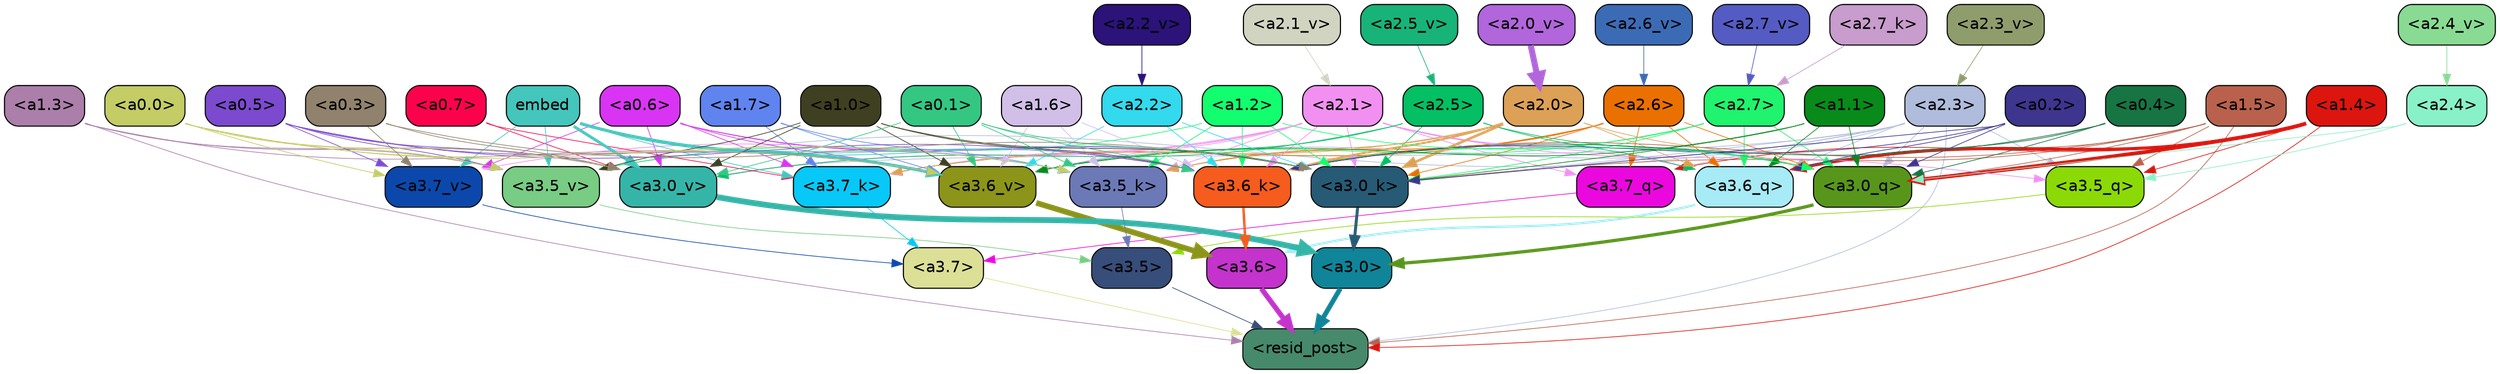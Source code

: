 strict digraph "" {
	graph [bgcolor=transparent,
		layout=dot,
		overlap=false,
		splines=true
	];
	"<a3.7>"	[color=black,
		fillcolor="#dcdf96",
		fontname=Helvetica,
		shape=box,
		style="filled, rounded"];
	"<resid_post>"	[color=black,
		fillcolor="#46896b",
		fontname=Helvetica,
		shape=box,
		style="filled, rounded"];
	"<a3.7>" -> "<resid_post>"	[color="#dcdf96",
		penwidth=0.6239100098609924];
	"<a3.6>"	[color=black,
		fillcolor="#c433cc",
		fontname=Helvetica,
		shape=box,
		style="filled, rounded"];
	"<a3.6>" -> "<resid_post>"	[color="#c433cc",
		penwidth=4.569062113761902];
	"<a3.5>"	[color=black,
		fillcolor="#374d7a",
		fontname=Helvetica,
		shape=box,
		style="filled, rounded"];
	"<a3.5>" -> "<resid_post>"	[color="#374d7a",
		penwidth=0.6];
	"<a3.0>"	[color=black,
		fillcolor="#108498",
		fontname=Helvetica,
		shape=box,
		style="filled, rounded"];
	"<a3.0>" -> "<resid_post>"	[color="#108498",
		penwidth=4.283544182777405];
	"<a2.3>"	[color=black,
		fillcolor="#afbcdb",
		fontname=Helvetica,
		shape=box,
		style="filled, rounded"];
	"<a2.3>" -> "<resid_post>"	[color="#afbcdb",
		penwidth=0.6];
	"<a3.7_q>"	[color=black,
		fillcolor="#ea08df",
		fontname=Helvetica,
		shape=box,
		style="filled, rounded"];
	"<a2.3>" -> "<a3.7_q>"	[color="#afbcdb",
		penwidth=0.6];
	"<a3.6_q>"	[color=black,
		fillcolor="#a6ebf5",
		fontname=Helvetica,
		shape=box,
		style="filled, rounded"];
	"<a2.3>" -> "<a3.6_q>"	[color="#afbcdb",
		penwidth=0.6];
	"<a3.5_q>"	[color=black,
		fillcolor="#8bda07",
		fontname=Helvetica,
		shape=box,
		style="filled, rounded"];
	"<a2.3>" -> "<a3.5_q>"	[color="#afbcdb",
		penwidth=0.6];
	"<a3.0_q>"	[color=black,
		fillcolor="#58961b",
		fontname=Helvetica,
		shape=box,
		style="filled, rounded"];
	"<a2.3>" -> "<a3.0_q>"	[color="#afbcdb",
		penwidth=0.6];
	"<a3.0_k>"	[color=black,
		fillcolor="#275a75",
		fontname=Helvetica,
		shape=box,
		style="filled, rounded"];
	"<a2.3>" -> "<a3.0_k>"	[color="#afbcdb",
		penwidth=0.6];
	"<a3.6_v>"	[color=black,
		fillcolor="#8c9419",
		fontname=Helvetica,
		shape=box,
		style="filled, rounded"];
	"<a2.3>" -> "<a3.6_v>"	[color="#afbcdb",
		penwidth=0.6];
	"<a3.5_v>"	[color=black,
		fillcolor="#78cc83",
		fontname=Helvetica,
		shape=box,
		style="filled, rounded"];
	"<a2.3>" -> "<a3.5_v>"	[color="#afbcdb",
		penwidth=0.6];
	"<a3.0_v>"	[color=black,
		fillcolor="#35b5a8",
		fontname=Helvetica,
		shape=box,
		style="filled, rounded"];
	"<a2.3>" -> "<a3.0_v>"	[color="#afbcdb",
		penwidth=0.6];
	"<a1.5>"	[color=black,
		fillcolor="#b9614c",
		fontname=Helvetica,
		shape=box,
		style="filled, rounded"];
	"<a1.5>" -> "<resid_post>"	[color="#b9614c",
		penwidth=0.6];
	"<a1.5>" -> "<a3.6_q>"	[color="#b9614c",
		penwidth=0.6];
	"<a1.5>" -> "<a3.5_q>"	[color="#b9614c",
		penwidth=0.6];
	"<a1.5>" -> "<a3.0_q>"	[color="#b9614c",
		penwidth=0.6];
	"<a3.6_k>"	[color=black,
		fillcolor="#f55c1d",
		fontname=Helvetica,
		shape=box,
		style="filled, rounded"];
	"<a1.5>" -> "<a3.6_k>"	[color="#b9614c",
		penwidth=0.6];
	"<a1.5>" -> "<a3.0_k>"	[color="#b9614c",
		penwidth=0.6];
	"<a1.4>"	[color=black,
		fillcolor="#dc150e",
		fontname=Helvetica,
		shape=box,
		style="filled, rounded"];
	"<a1.4>" -> "<resid_post>"	[color="#dc150e",
		penwidth=0.6];
	"<a1.4>" -> "<a3.7_q>"	[color="#dc150e",
		penwidth=0.6];
	"<a1.4>" -> "<a3.6_q>"	[color="#dc150e",
		penwidth=2.7536282539367676];
	"<a1.4>" -> "<a3.5_q>"	[color="#dc150e",
		penwidth=0.6];
	"<a1.4>" -> "<a3.0_q>"	[color="#dc150e",
		penwidth=3.3369133472442627];
	"<a1.3>"	[color=black,
		fillcolor="#ab7fa9",
		fontname=Helvetica,
		shape=box,
		style="filled, rounded"];
	"<a1.3>" -> "<resid_post>"	[color="#ab7fa9",
		penwidth=0.6];
	"<a1.3>" -> "<a3.6_v>"	[color="#ab7fa9",
		penwidth=0.6];
	"<a1.3>" -> "<a3.5_v>"	[color="#ab7fa9",
		penwidth=0.6];
	"<a1.3>" -> "<a3.0_v>"	[color="#ab7fa9",
		penwidth=0.6];
	"<a3.7_q>" -> "<a3.7>"	[color="#ea08df",
		penwidth=0.6];
	"<a3.6_q>" -> "<a3.6>"	[color="#a6ebf5",
		penwidth=2.0344843566417694];
	"<a3.5_q>" -> "<a3.5>"	[color="#8bda07",
		penwidth=0.6];
	"<a3.0_q>" -> "<a3.0>"	[color="#58961b",
		penwidth=2.863015294075012];
	"<a3.7_k>"	[color=black,
		fillcolor="#07c8f6",
		fontname=Helvetica,
		shape=box,
		style="filled, rounded"];
	"<a3.7_k>" -> "<a3.7>"	[color="#07c8f6",
		penwidth=0.6];
	"<a3.6_k>" -> "<a3.6>"	[color="#f55c1d",
		penwidth=2.1770318150520325];
	"<a3.5_k>"	[color=black,
		fillcolor="#6b79b7",
		fontname=Helvetica,
		shape=box,
		style="filled, rounded"];
	"<a3.5_k>" -> "<a3.5>"	[color="#6b79b7",
		penwidth=0.6];
	"<a3.0_k>" -> "<a3.0>"	[color="#275a75",
		penwidth=2.6323853135108948];
	"<a3.7_v>"	[color=black,
		fillcolor="#0c48ab",
		fontname=Helvetica,
		shape=box,
		style="filled, rounded"];
	"<a3.7_v>" -> "<a3.7>"	[color="#0c48ab",
		penwidth=0.6];
	"<a3.6_v>" -> "<a3.6>"	[color="#8c9419",
		penwidth=4.972373723983765];
	"<a3.5_v>" -> "<a3.5>"	[color="#78cc83",
		penwidth=0.6];
	"<a3.0_v>" -> "<a3.0>"	[color="#35b5a8",
		penwidth=5.1638524532318115];
	"<a2.6>"	[color=black,
		fillcolor="#ea7002",
		fontname=Helvetica,
		shape=box,
		style="filled, rounded"];
	"<a2.6>" -> "<a3.7_q>"	[color="#ea7002",
		penwidth=0.6];
	"<a2.6>" -> "<a3.6_q>"	[color="#ea7002",
		penwidth=0.6];
	"<a2.6>" -> "<a3.0_q>"	[color="#ea7002",
		penwidth=0.6];
	"<a2.6>" -> "<a3.7_k>"	[color="#ea7002",
		penwidth=0.6];
	"<a2.6>" -> "<a3.6_k>"	[color="#ea7002",
		penwidth=0.6];
	"<a2.6>" -> "<a3.5_k>"	[color="#ea7002",
		penwidth=0.6];
	"<a2.6>" -> "<a3.0_k>"	[color="#ea7002",
		penwidth=0.6];
	"<a2.1>"	[color=black,
		fillcolor="#f190f1",
		fontname=Helvetica,
		shape=box,
		style="filled, rounded"];
	"<a2.1>" -> "<a3.7_q>"	[color="#f190f1",
		penwidth=0.6];
	"<a2.1>" -> "<a3.6_q>"	[color="#f190f1",
		penwidth=0.6];
	"<a2.1>" -> "<a3.5_q>"	[color="#f190f1",
		penwidth=0.6];
	"<a2.1>" -> "<a3.0_q>"	[color="#f190f1",
		penwidth=0.6];
	"<a2.1>" -> "<a3.7_k>"	[color="#f190f1",
		penwidth=0.6];
	"<a2.1>" -> "<a3.6_k>"	[color="#f190f1",
		penwidth=0.6];
	"<a2.1>" -> "<a3.5_k>"	[color="#f190f1",
		penwidth=0.6];
	"<a2.1>" -> "<a3.0_k>"	[color="#f190f1",
		penwidth=0.6];
	"<a2.1>" -> "<a3.7_v>"	[color="#f190f1",
		penwidth=0.6];
	"<a2.1>" -> "<a3.6_v>"	[color="#f190f1",
		penwidth=0.6];
	"<a2.1>" -> "<a3.0_v>"	[color="#f190f1",
		penwidth=0.6];
	"<a2.7>"	[color=black,
		fillcolor="#20f36e",
		fontname=Helvetica,
		shape=box,
		style="filled, rounded"];
	"<a2.7>" -> "<a3.6_q>"	[color="#20f36e",
		penwidth=0.6];
	"<a2.7>" -> "<a3.0_q>"	[color="#20f36e",
		penwidth=0.6];
	"<a2.7>" -> "<a3.6_k>"	[color="#20f36e",
		penwidth=0.6];
	"<a2.7>" -> "<a3.0_k>"	[color="#20f36e",
		penwidth=0.6];
	"<a2.7>" -> "<a3.6_v>"	[color="#20f36e",
		penwidth=0.6];
	"<a2.5>"	[color=black,
		fillcolor="#04bf63",
		fontname=Helvetica,
		shape=box,
		style="filled, rounded"];
	"<a2.5>" -> "<a3.6_q>"	[color="#04bf63",
		penwidth=0.6];
	"<a2.5>" -> "<a3.0_q>"	[color="#04bf63",
		penwidth=0.6];
	"<a2.5>" -> "<a3.0_k>"	[color="#04bf63",
		penwidth=0.6];
	"<a2.5>" -> "<a3.6_v>"	[color="#04bf63",
		penwidth=0.6];
	"<a2.5>" -> "<a3.0_v>"	[color="#04bf63",
		penwidth=0.6];
	"<a2.0>"	[color=black,
		fillcolor="#dca156",
		fontname=Helvetica,
		shape=box,
		style="filled, rounded"];
	"<a2.0>" -> "<a3.6_q>"	[color="#dca156",
		penwidth=0.6];
	"<a2.0>" -> "<a3.0_q>"	[color="#dca156",
		penwidth=0.6];
	"<a2.0>" -> "<a3.7_k>"	[color="#dca156",
		penwidth=0.6];
	"<a2.0>" -> "<a3.6_k>"	[color="#dca156",
		penwidth=1.7047871947288513];
	"<a2.0>" -> "<a3.5_k>"	[color="#dca156",
		penwidth=0.6];
	"<a2.0>" -> "<a3.0_k>"	[color="#dca156",
		penwidth=2.239806979894638];
	"<a1.1>"	[color=black,
		fillcolor="#088b1a",
		fontname=Helvetica,
		shape=box,
		style="filled, rounded"];
	"<a1.1>" -> "<a3.6_q>"	[color="#088b1a",
		penwidth=0.6];
	"<a1.1>" -> "<a3.0_q>"	[color="#088b1a",
		penwidth=0.6];
	"<a1.1>" -> "<a3.0_k>"	[color="#088b1a",
		penwidth=0.6];
	"<a1.1>" -> "<a3.6_v>"	[color="#088b1a",
		penwidth=0.6];
	"<a0.4>"	[color=black,
		fillcolor="#177443",
		fontname=Helvetica,
		shape=box,
		style="filled, rounded"];
	"<a0.4>" -> "<a3.6_q>"	[color="#177443",
		penwidth=0.6];
	"<a0.4>" -> "<a3.0_q>"	[color="#177443",
		penwidth=0.6];
	"<a0.4>" -> "<a3.6_k>"	[color="#177443",
		penwidth=0.6];
	"<a0.2>"	[color=black,
		fillcolor="#3d358e",
		fontname=Helvetica,
		shape=box,
		style="filled, rounded"];
	"<a0.2>" -> "<a3.6_q>"	[color="#3d358e",
		penwidth=0.6];
	"<a0.2>" -> "<a3.0_q>"	[color="#3d358e",
		penwidth=0.6];
	"<a0.2>" -> "<a3.6_k>"	[color="#3d358e",
		penwidth=0.6];
	"<a0.2>" -> "<a3.0_k>"	[color="#3d358e",
		penwidth=0.6];
	"<a2.4>"	[color=black,
		fillcolor="#89f1c7",
		fontname=Helvetica,
		shape=box,
		style="filled, rounded"];
	"<a2.4>" -> "<a3.5_q>"	[color="#89f1c7",
		penwidth=0.6];
	"<a2.4>" -> "<a3.0_q>"	[color="#89f1c7",
		penwidth=0.6];
	"<a1.2>"	[color=black,
		fillcolor="#12fe6f",
		fontname=Helvetica,
		shape=box,
		style="filled, rounded"];
	"<a1.2>" -> "<a3.0_q>"	[color="#12fe6f",
		penwidth=0.6];
	"<a1.2>" -> "<a3.6_k>"	[color="#12fe6f",
		penwidth=0.6];
	"<a1.2>" -> "<a3.5_k>"	[color="#12fe6f",
		penwidth=0.6];
	"<a1.2>" -> "<a3.0_k>"	[color="#12fe6f",
		penwidth=0.6];
	"<a1.2>" -> "<a3.5_v>"	[color="#12fe6f",
		penwidth=0.6];
	"<a1.7>"	[color=black,
		fillcolor="#6084ef",
		fontname=Helvetica,
		shape=box,
		style="filled, rounded"];
	"<a1.7>" -> "<a3.7_k>"	[color="#6084ef",
		penwidth=0.6];
	"<a1.7>" -> "<a3.5_k>"	[color="#6084ef",
		penwidth=0.6];
	"<a1.7>" -> "<a3.6_v>"	[color="#6084ef",
		penwidth=0.6];
	"<a0.7>"	[color=black,
		fillcolor="#fb034c",
		fontname=Helvetica,
		shape=box,
		style="filled, rounded"];
	"<a0.7>" -> "<a3.7_k>"	[color="#fb034c",
		penwidth=0.6];
	"<a0.7>" -> "<a3.0_v>"	[color="#fb034c",
		penwidth=0.6];
	"<a0.6>"	[color=black,
		fillcolor="#d934f3",
		fontname=Helvetica,
		shape=box,
		style="filled, rounded"];
	"<a0.6>" -> "<a3.7_k>"	[color="#d934f3",
		penwidth=0.6];
	"<a0.6>" -> "<a3.6_k>"	[color="#d934f3",
		penwidth=0.6];
	"<a0.6>" -> "<a3.0_k>"	[color="#d934f3",
		penwidth=0.6];
	"<a0.6>" -> "<a3.7_v>"	[color="#d934f3",
		penwidth=0.6];
	"<a0.6>" -> "<a3.6_v>"	[color="#d934f3",
		penwidth=0.6];
	"<a0.6>" -> "<a3.0_v>"	[color="#d934f3",
		penwidth=0.6];
	embed	[color=black,
		fillcolor="#44c6bc",
		fontname=Helvetica,
		shape=box,
		style="filled, rounded"];
	embed -> "<a3.7_k>"	[color="#44c6bc",
		penwidth=0.6];
	embed -> "<a3.6_k>"	[color="#44c6bc",
		penwidth=0.6];
	embed -> "<a3.5_k>"	[color="#44c6bc",
		penwidth=0.6];
	embed -> "<a3.0_k>"	[color="#44c6bc",
		penwidth=0.6];
	embed -> "<a3.7_v>"	[color="#44c6bc",
		penwidth=0.6];
	embed -> "<a3.6_v>"	[color="#44c6bc",
		penwidth=2.7369276881217957];
	embed -> "<a3.5_v>"	[color="#44c6bc",
		penwidth=0.6];
	embed -> "<a3.0_v>"	[color="#44c6bc",
		penwidth=2.5778204202651978];
	"<a2.2>"	[color=black,
		fillcolor="#33d9ed",
		fontname=Helvetica,
		shape=box,
		style="filled, rounded"];
	"<a2.2>" -> "<a3.6_k>"	[color="#33d9ed",
		penwidth=0.6];
	"<a2.2>" -> "<a3.0_k>"	[color="#33d9ed",
		penwidth=0.6];
	"<a2.2>" -> "<a3.6_v>"	[color="#33d9ed",
		penwidth=0.6];
	"<a1.6>"	[color=black,
		fillcolor="#d1bfe8",
		fontname=Helvetica,
		shape=box,
		style="filled, rounded"];
	"<a1.6>" -> "<a3.6_k>"	[color="#d1bfe8",
		penwidth=0.6];
	"<a1.6>" -> "<a3.5_k>"	[color="#d1bfe8",
		penwidth=0.6];
	"<a1.6>" -> "<a3.6_v>"	[color="#d1bfe8",
		penwidth=0.6];
	"<a1.0>"	[color=black,
		fillcolor="#3f4021",
		fontname=Helvetica,
		shape=box,
		style="filled, rounded"];
	"<a1.0>" -> "<a3.6_k>"	[color="#3f4021",
		penwidth=0.6];
	"<a1.0>" -> "<a3.0_k>"	[color="#3f4021",
		penwidth=0.6];
	"<a1.0>" -> "<a3.6_v>"	[color="#3f4021",
		penwidth=0.6];
	"<a1.0>" -> "<a3.5_v>"	[color="#3f4021",
		penwidth=0.6];
	"<a1.0>" -> "<a3.0_v>"	[color="#3f4021",
		penwidth=0.6];
	"<a0.5>"	[color=black,
		fillcolor="#7b4ace",
		fontname=Helvetica,
		shape=box,
		style="filled, rounded"];
	"<a0.5>" -> "<a3.6_k>"	[color="#7b4ace",
		penwidth=0.6];
	"<a0.5>" -> "<a3.7_v>"	[color="#7b4ace",
		penwidth=0.6];
	"<a0.5>" -> "<a3.6_v>"	[color="#7b4ace",
		penwidth=0.6];
	"<a0.5>" -> "<a3.5_v>"	[color="#7b4ace",
		penwidth=0.6];
	"<a0.5>" -> "<a3.0_v>"	[color="#7b4ace",
		penwidth=0.6];
	"<a0.1>"	[color=black,
		fillcolor="#33c782",
		fontname=Helvetica,
		shape=box,
		style="filled, rounded"];
	"<a0.1>" -> "<a3.6_k>"	[color="#33c782",
		penwidth=0.6];
	"<a0.1>" -> "<a3.5_k>"	[color="#33c782",
		penwidth=0.6];
	"<a0.1>" -> "<a3.0_k>"	[color="#33c782",
		penwidth=0.6];
	"<a0.1>" -> "<a3.6_v>"	[color="#33c782",
		penwidth=0.6];
	"<a0.1>" -> "<a3.0_v>"	[color="#33c782",
		penwidth=0.6];
	"<a0.0>"	[color=black,
		fillcolor="#c3cc65",
		fontname=Helvetica,
		shape=box,
		style="filled, rounded"];
	"<a0.0>" -> "<a3.5_k>"	[color="#c3cc65",
		penwidth=0.6];
	"<a0.0>" -> "<a3.7_v>"	[color="#c3cc65",
		penwidth=0.6];
	"<a0.0>" -> "<a3.6_v>"	[color="#c3cc65",
		penwidth=0.6];
	"<a0.0>" -> "<a3.5_v>"	[color="#c3cc65",
		penwidth=0.6];
	"<a0.0>" -> "<a3.0_v>"	[color="#c3cc65",
		penwidth=0.6];
	"<a0.3>"	[color=black,
		fillcolor="#91826d",
		fontname=Helvetica,
		shape=box,
		style="filled, rounded"];
	"<a0.3>" -> "<a3.0_k>"	[color="#91826d",
		penwidth=0.6];
	"<a0.3>" -> "<a3.7_v>"	[color="#91826d",
		penwidth=0.6];
	"<a0.3>" -> "<a3.0_v>"	[color="#91826d",
		penwidth=0.6];
	"<a2.7_k>"	[color=black,
		fillcolor="#c89ccc",
		fontname=Helvetica,
		shape=box,
		style="filled, rounded"];
	"<a2.7_k>" -> "<a2.7>"	[color="#c89ccc",
		penwidth=0.6];
	"<a2.7_v>"	[color=black,
		fillcolor="#545bc2",
		fontname=Helvetica,
		shape=box,
		style="filled, rounded"];
	"<a2.7_v>" -> "<a2.7>"	[color="#545bc2",
		penwidth=0.6];
	"<a2.6_v>"	[color=black,
		fillcolor="#3c6bb6",
		fontname=Helvetica,
		shape=box,
		style="filled, rounded"];
	"<a2.6_v>" -> "<a2.6>"	[color="#3c6bb6",
		penwidth=0.6];
	"<a2.5_v>"	[color=black,
		fillcolor="#18b378",
		fontname=Helvetica,
		shape=box,
		style="filled, rounded"];
	"<a2.5_v>" -> "<a2.5>"	[color="#18b378",
		penwidth=0.6];
	"<a2.4_v>"	[color=black,
		fillcolor="#89db93",
		fontname=Helvetica,
		shape=box,
		style="filled, rounded"];
	"<a2.4_v>" -> "<a2.4>"	[color="#89db93",
		penwidth=0.6];
	"<a2.3_v>"	[color=black,
		fillcolor="#8f9d6d",
		fontname=Helvetica,
		shape=box,
		style="filled, rounded"];
	"<a2.3_v>" -> "<a2.3>"	[color="#8f9d6d",
		penwidth=0.6];
	"<a2.2_v>"	[color=black,
		fillcolor="#2b1379",
		fontname=Helvetica,
		shape=box,
		style="filled, rounded"];
	"<a2.2_v>" -> "<a2.2>"	[color="#2b1379",
		penwidth=0.6];
	"<a2.1_v>"	[color=black,
		fillcolor="#d1d4c0",
		fontname=Helvetica,
		shape=box,
		style="filled, rounded"];
	"<a2.1_v>" -> "<a2.1>"	[color="#d1d4c0",
		penwidth=0.6];
	"<a2.0_v>"	[color=black,
		fillcolor="#b166db",
		fontname=Helvetica,
		shape=box,
		style="filled, rounded"];
	"<a2.0_v>" -> "<a2.0>"	[color="#b166db",
		penwidth=5.395828627049923];
}
